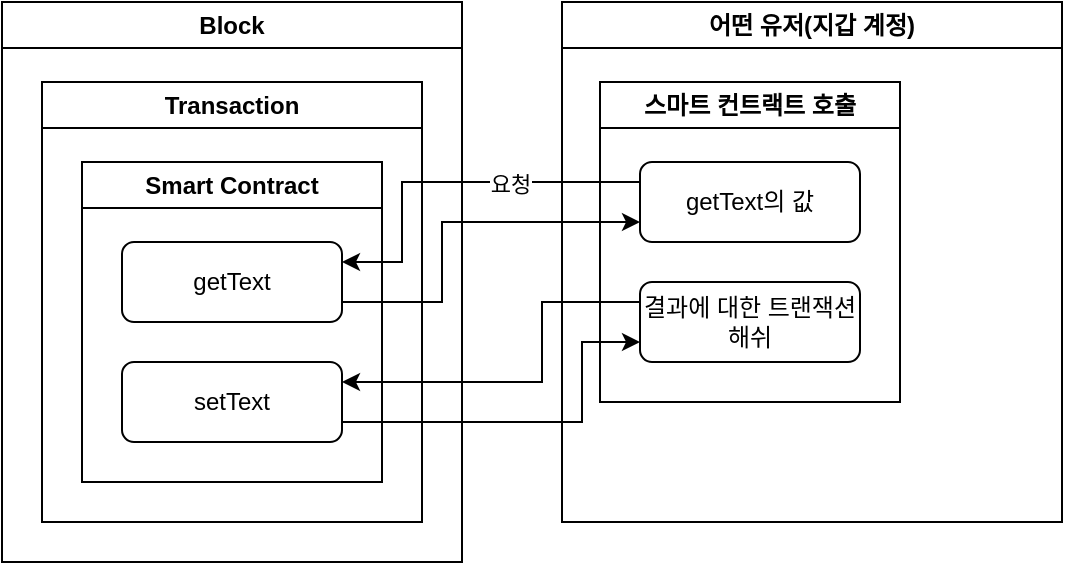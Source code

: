 <mxfile version="20.8.20" type="device"><diagram name="페이지-1" id="5YnWIBLRNapJ_cXWLqg6"><mxGraphModel dx="852" dy="334" grid="1" gridSize="10" guides="1" tooltips="1" connect="1" arrows="1" fold="1" page="1" pageScale="1" pageWidth="827" pageHeight="1169" math="0" shadow="0"><root><mxCell id="0"/><mxCell id="1" parent="0"/><mxCell id="ECdLfCg46IH20_mnxJMN-6" value="Block" style="swimlane;whiteSpace=wrap;html=1;" vertex="1" parent="1"><mxGeometry x="40" y="40" width="230" height="280" as="geometry"/></mxCell><mxCell id="ECdLfCg46IH20_mnxJMN-7" value="Transaction" style="swimlane;whiteSpace=wrap;html=1;" vertex="1" parent="ECdLfCg46IH20_mnxJMN-6"><mxGeometry x="20" y="40" width="190" height="220" as="geometry"/></mxCell><mxCell id="ECdLfCg46IH20_mnxJMN-4" value="Smart Contract" style="swimlane;whiteSpace=wrap;html=1;" vertex="1" parent="ECdLfCg46IH20_mnxJMN-7"><mxGeometry x="20" y="40" width="150" height="160" as="geometry"/></mxCell><mxCell id="ECdLfCg46IH20_mnxJMN-2" value="getText" style="rounded=1;whiteSpace=wrap;html=1;" vertex="1" parent="ECdLfCg46IH20_mnxJMN-4"><mxGeometry x="20" y="40" width="110" height="40" as="geometry"/></mxCell><mxCell id="ECdLfCg46IH20_mnxJMN-5" value="setText" style="rounded=1;whiteSpace=wrap;html=1;" vertex="1" parent="ECdLfCg46IH20_mnxJMN-4"><mxGeometry x="20" y="100" width="110" height="40" as="geometry"/></mxCell><mxCell id="ECdLfCg46IH20_mnxJMN-8" value="어떤 유저(지갑 계정)" style="swimlane;whiteSpace=wrap;html=1;" vertex="1" parent="1"><mxGeometry x="320" y="40" width="250" height="260" as="geometry"/></mxCell><mxCell id="ECdLfCg46IH20_mnxJMN-9" value="스마트 컨트랙트 호출" style="swimlane;whiteSpace=wrap;html=1;" vertex="1" parent="ECdLfCg46IH20_mnxJMN-8"><mxGeometry x="19" y="40" width="150" height="160" as="geometry"/></mxCell><mxCell id="ECdLfCg46IH20_mnxJMN-10" value="getText의 값" style="rounded=1;whiteSpace=wrap;html=1;" vertex="1" parent="ECdLfCg46IH20_mnxJMN-9"><mxGeometry x="20" y="40" width="110" height="40" as="geometry"/></mxCell><mxCell id="ECdLfCg46IH20_mnxJMN-11" value="결과에 대한 트랜잭션 해쉬" style="rounded=1;whiteSpace=wrap;html=1;" vertex="1" parent="ECdLfCg46IH20_mnxJMN-9"><mxGeometry x="20" y="100" width="110" height="40" as="geometry"/></mxCell><mxCell id="ECdLfCg46IH20_mnxJMN-13" style="edgeStyle=orthogonalEdgeStyle;rounded=0;orthogonalLoop=1;jettySize=auto;html=1;exitX=0;exitY=0.25;exitDx=0;exitDy=0;entryX=1;entryY=0.25;entryDx=0;entryDy=0;" edge="1" parent="1" source="ECdLfCg46IH20_mnxJMN-10" target="ECdLfCg46IH20_mnxJMN-2"><mxGeometry relative="1" as="geometry"><Array as="points"><mxPoint x="240" y="130"/><mxPoint x="240" y="170"/></Array></mxGeometry></mxCell><mxCell id="ECdLfCg46IH20_mnxJMN-14" value="요청" style="edgeLabel;html=1;align=center;verticalAlign=middle;resizable=0;points=[];" vertex="1" connectable="0" parent="ECdLfCg46IH20_mnxJMN-13"><mxGeometry x="-0.308" y="1" relative="1" as="geometry"><mxPoint as="offset"/></mxGeometry></mxCell><mxCell id="ECdLfCg46IH20_mnxJMN-15" style="edgeStyle=orthogonalEdgeStyle;rounded=0;orthogonalLoop=1;jettySize=auto;html=1;exitX=1;exitY=0.75;exitDx=0;exitDy=0;entryX=0;entryY=0.75;entryDx=0;entryDy=0;" edge="1" parent="1" source="ECdLfCg46IH20_mnxJMN-2" target="ECdLfCg46IH20_mnxJMN-10"><mxGeometry relative="1" as="geometry"><Array as="points"><mxPoint x="260" y="190"/><mxPoint x="260" y="150"/></Array></mxGeometry></mxCell><mxCell id="ECdLfCg46IH20_mnxJMN-16" style="edgeStyle=orthogonalEdgeStyle;rounded=0;orthogonalLoop=1;jettySize=auto;html=1;exitX=0;exitY=0.25;exitDx=0;exitDy=0;entryX=1;entryY=0.25;entryDx=0;entryDy=0;" edge="1" parent="1" source="ECdLfCg46IH20_mnxJMN-11" target="ECdLfCg46IH20_mnxJMN-5"><mxGeometry relative="1" as="geometry"><Array as="points"><mxPoint x="310" y="190"/><mxPoint x="310" y="230"/></Array></mxGeometry></mxCell><mxCell id="ECdLfCg46IH20_mnxJMN-17" style="edgeStyle=orthogonalEdgeStyle;rounded=0;orthogonalLoop=1;jettySize=auto;html=1;exitX=1;exitY=0.75;exitDx=0;exitDy=0;entryX=0;entryY=0.75;entryDx=0;entryDy=0;" edge="1" parent="1" source="ECdLfCg46IH20_mnxJMN-5" target="ECdLfCg46IH20_mnxJMN-11"><mxGeometry relative="1" as="geometry"><Array as="points"><mxPoint x="330" y="250"/><mxPoint x="330" y="210"/></Array></mxGeometry></mxCell></root></mxGraphModel></diagram></mxfile>